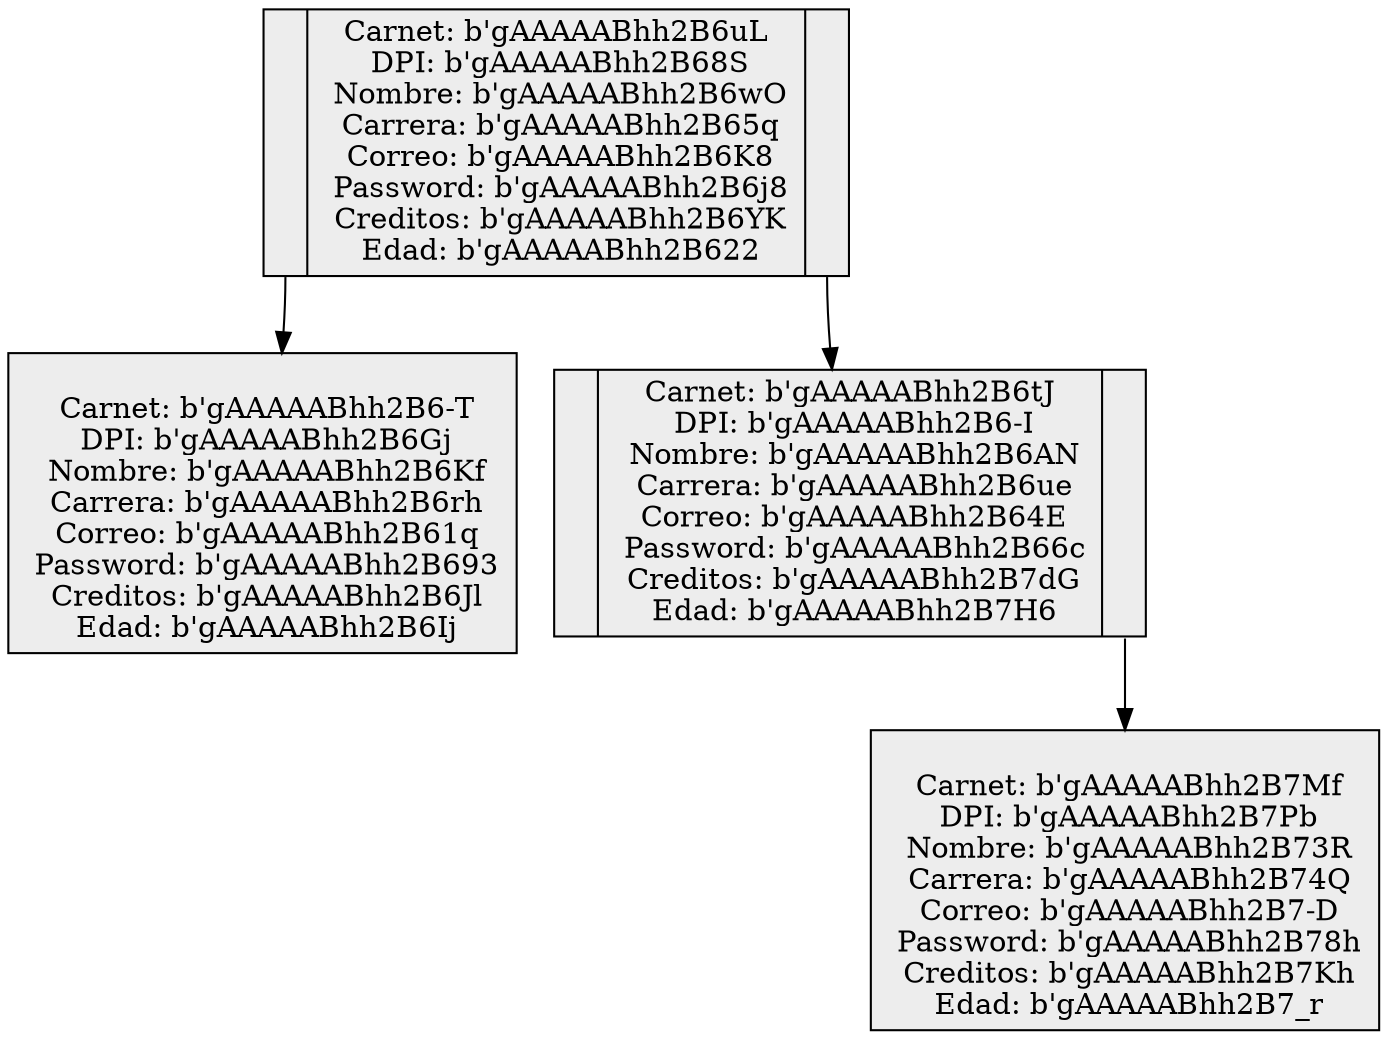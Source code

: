 digraph G { 
rankdir=TB; 
node [shape = record, color=black , style=filled, fillcolor=gray93];
nodo201822186 [ label ="<C0>| Carnet: b'gAAAAABhh2B6uL\n DPI: b'gAAAAABhh2B68S\n Nombre: b'gAAAAABhh2B6wO\n Carrera: b'gAAAAABhh2B65q\n Correo: b'gAAAAABhh2B6K8\n Password: b'gAAAAABhh2B6j8\n Creditos: b'gAAAAABhh2B6YK\n Edad: b'gAAAAABhh2B622|<C1>"];
nodo201722412[ label="\n Carnet: b'gAAAAABhh2B6-T\n DPI: b'gAAAAABhh2B6Gj\n Nombre: b'gAAAAABhh2B6Kf\n Carrera: b'gAAAAABhh2B6rh\n Correo: b'gAAAAABhh2B61q\n Password: b'gAAAAABhh2B693\n Creditos: b'gAAAAABhh2B6Jl\n Edad: b'gAAAAABhh2B6Ij"]; 
nodo201822186:C0->nodo201722412
nodo20210000003 [ label ="<C0>| Carnet: b'gAAAAABhh2B6tJ\n DPI: b'gAAAAABhh2B6-I\n Nombre: b'gAAAAABhh2B6AN\n Carrera: b'gAAAAABhh2B6ue\n Correo: b'gAAAAABhh2B64E\n Password: b'gAAAAABhh2B66c\n Creditos: b'gAAAAABhh2B7dG\n Edad: b'gAAAAABhh2B7H6|<C1>"];
nodo20210000004[ label="\n Carnet: b'gAAAAABhh2B7Mf\n DPI: b'gAAAAABhh2B7Pb\n Nombre: b'gAAAAABhh2B73R\n Carrera: b'gAAAAABhh2B74Q\n Correo: b'gAAAAABhh2B7-D\n Password: b'gAAAAABhh2B78h\n Creditos: b'gAAAAABhh2B7Kh\n Edad: b'gAAAAABhh2B7_r"]; 
nodo20210000003:C1->nodo20210000004
nodo201822186:C1->nodo20210000003
} 

